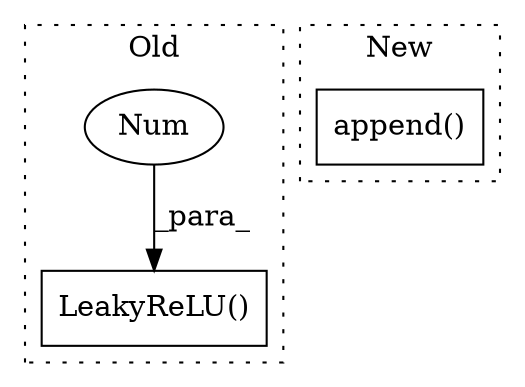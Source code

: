 digraph G {
subgraph cluster0 {
1 [label="LeakyReLU()" a="75" s="233,249" l="13,1" shape="box"];
3 [label="Num" a="76" s="246" l="3" shape="ellipse"];
label = "Old";
style="dotted";
}
subgraph cluster1 {
2 [label="append()" a="75" s="267,302" l="14,1" shape="box"];
label = "New";
style="dotted";
}
3 -> 1 [label="_para_"];
}